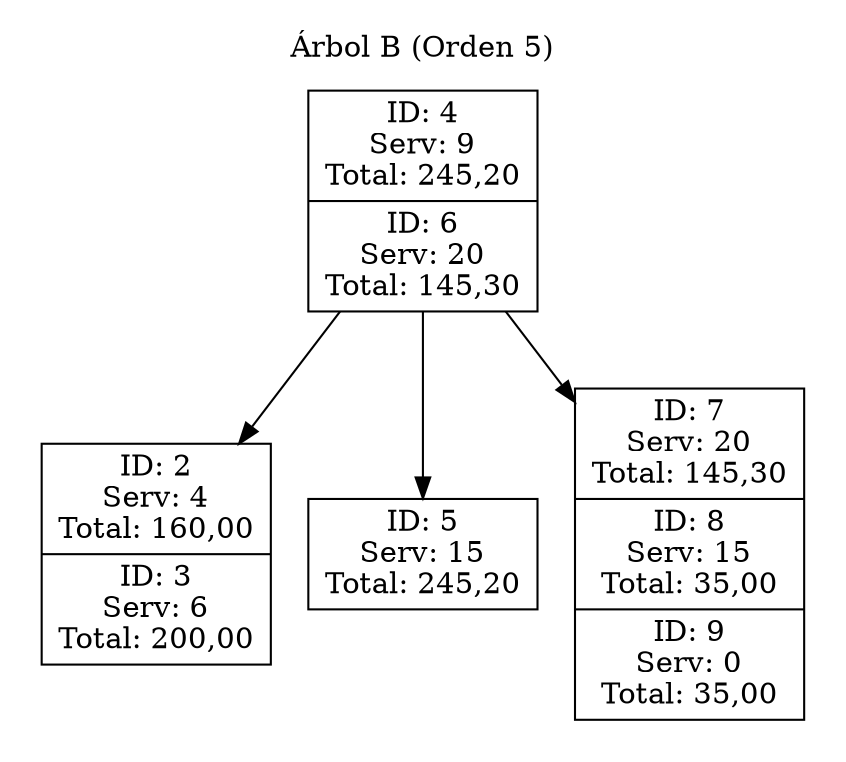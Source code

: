 digraph BTree {
	node[shape=record];
	graph[pencolor=transparent];
	subgraph cluster_0{
		label = "Árbol B (Orden 5)";
	"node0" [label = "{ID: 4\nServ: 9\nTotal: 245,20|ID: 6\nServ: 20\nTotal: 145,30}"];
	"node1" [label = "{ID: 2\nServ: 4\nTotal: 160,00|ID: 3\nServ: 6\nTotal: 200,00}"];
	"node0" -> "node1";
	"node2" [label = "{ID: 5\nServ: 15\nTotal: 245,20}"];
	"node0" -> "node2";
	"node3" [label = "{ID: 7\nServ: 20\nTotal: 145,30|ID: 8\nServ: 15\nTotal: 35,00|ID: 9\nServ: 0\nTotal: 35,00}"];
	"node0" -> "node3";
	}
}
